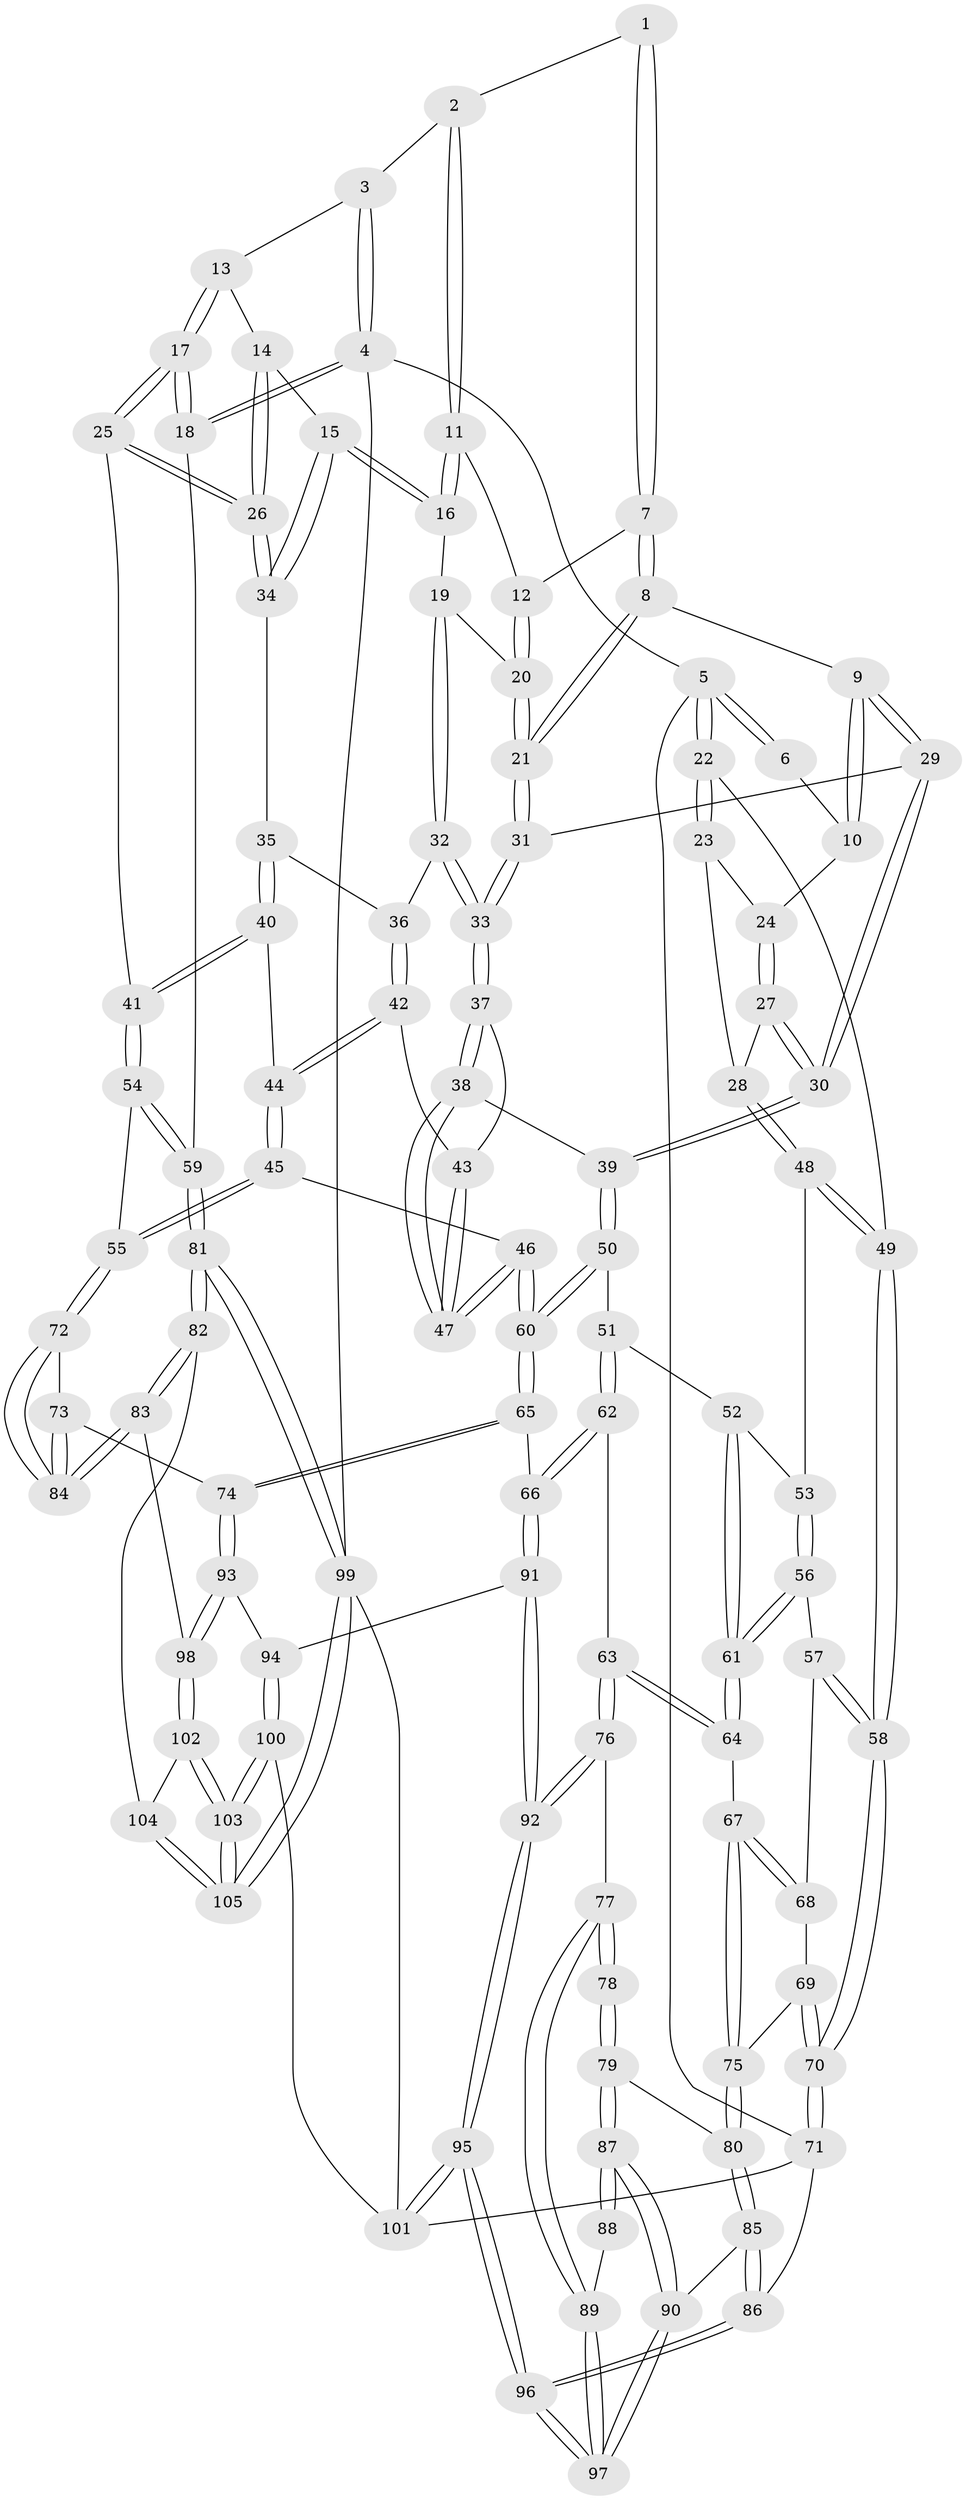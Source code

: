 // Generated by graph-tools (version 1.1) at 2025/27/03/09/25 03:27:04]
// undirected, 105 vertices, 259 edges
graph export_dot {
graph [start="1"]
  node [color=gray90,style=filled];
  1 [pos="+0.4859837146967759+0"];
  2 [pos="+0.7808550174872291+0"];
  3 [pos="+0.8404346186079575+0"];
  4 [pos="+1+0"];
  5 [pos="+0+0"];
  6 [pos="+0.2576335377581769+0"];
  7 [pos="+0.4939867264683332+0.0214545156369236"];
  8 [pos="+0.4864857691215333+0.05044525675883829"];
  9 [pos="+0.4552501435833557+0.09159803958784907"];
  10 [pos="+0.24661797623230505+0.007294923593332704"];
  11 [pos="+0.7127549608925089+0.01658654283585378"];
  12 [pos="+0.6677191980696098+0.055560750948360056"];
  13 [pos="+0.8992548673849564+0.01515610925790418"];
  14 [pos="+0.8515424227783002+0.09559866349834108"];
  15 [pos="+0.7941462687512917+0.14565267513802044"];
  16 [pos="+0.789503263852585+0.1421513984501353"];
  17 [pos="+1+0.2276687478189207"];
  18 [pos="+1+0.23200913991993274"];
  19 [pos="+0.7088151553913451+0.15293359181565286"];
  20 [pos="+0.6339341391751314+0.13352977974926722"];
  21 [pos="+0.6213056783346218+0.14473214868236148"];
  22 [pos="+0+0"];
  23 [pos="+0.0642368248248043+0.03222566286651797"];
  24 [pos="+0.2331859595374591+0.04543926185468851"];
  25 [pos="+1+0.23122443353775765"];
  26 [pos="+0.9627430557476077+0.17571502748817464"];
  27 [pos="+0.2230640388728428+0.1315736188771176"];
  28 [pos="+0.12084167917704501+0.20658860721653147"];
  29 [pos="+0.44112330560739693+0.14359401212693307"];
  30 [pos="+0.4015431803218003+0.2325012759160578"];
  31 [pos="+0.6146867585649336+0.17294496069328555"];
  32 [pos="+0.6872423351589939+0.2242093884512548"];
  33 [pos="+0.6137588711662152+0.262473084460761"];
  34 [pos="+0.7941761881078925+0.14577327703544818"];
  35 [pos="+0.7947661864428521+0.16518618694247927"];
  36 [pos="+0.7841596359792674+0.20373328275842023"];
  37 [pos="+0.6053884736474288+0.28365461722200674"];
  38 [pos="+0.599735195372544+0.29088119235481336"];
  39 [pos="+0.43195782098534613+0.3366973684979594"];
  40 [pos="+0.9969001470469254+0.2699448346226479"];
  41 [pos="+1+0.26235547124191155"];
  42 [pos="+0.7953198387968432+0.26275603000482267"];
  43 [pos="+0.7789035187648677+0.2856710691937065"];
  44 [pos="+0.9350086795524762+0.29840764802000586"];
  45 [pos="+0.7798022408340025+0.5053098914916648"];
  46 [pos="+0.7741109606639393+0.5031342889377858"];
  47 [pos="+0.7703247295108139+0.494168798812432"];
  48 [pos="+0.07003410294428396+0.26636413789754027"];
  49 [pos="+0+0.3184985168884522"];
  50 [pos="+0.4225269089627845+0.35772871771172343"];
  51 [pos="+0.41033236027416753+0.36700519542595517"];
  52 [pos="+0.3422907739740434+0.3815325642393823"];
  53 [pos="+0.15324995226930396+0.32769433505620554"];
  54 [pos="+0.9073979272235739+0.5499344480496604"];
  55 [pos="+0.8184799295519738+0.5403822766642831"];
  56 [pos="+0.16460466943835034+0.48792453352666615"];
  57 [pos="+0.09477678771373235+0.5037286977527732"];
  58 [pos="+0+0.3670280688048723"];
  59 [pos="+1+0.6414871298848266"];
  60 [pos="+0.6119083669217861+0.5603439757361258"];
  61 [pos="+0.22490941970721323+0.5215525774414171"];
  62 [pos="+0.3762440593629612+0.6687821994902616"];
  63 [pos="+0.3458564175908909+0.674651311858866"];
  64 [pos="+0.23454877636974542+0.6052931291818301"];
  65 [pos="+0.5738557399981494+0.6277800423942914"];
  66 [pos="+0.420275116272244+0.6851061735518539"];
  67 [pos="+0.16175953904930473+0.6308575990196619"];
  68 [pos="+0.10692106064909226+0.5829426670150456"];
  69 [pos="+0+0.6101265369068102"];
  70 [pos="+0+0.5375638645708967"];
  71 [pos="+0+0.8377360248366016"];
  72 [pos="+0.8106274183248525+0.6109557017682767"];
  73 [pos="+0.6572038066453061+0.7567596017372861"];
  74 [pos="+0.6485578722389492+0.7595681724100105"];
  75 [pos="+0.10454337731933115+0.7130929029676901"];
  76 [pos="+0.3175121030385738+0.7161583795812784"];
  77 [pos="+0.31262922696692935+0.720659752420604"];
  78 [pos="+0.2461590052646428+0.742918647976489"];
  79 [pos="+0.169930875860318+0.7581538649207856"];
  80 [pos="+0.10410507787129962+0.7220630392013243"];
  81 [pos="+1+0.7828983728529538"];
  82 [pos="+1+0.8184125307566561"];
  83 [pos="+0.8421489083004485+0.7800094533245134"];
  84 [pos="+0.833535640769258+0.765959266484599"];
  85 [pos="+0.039956963337055534+0.7987100000776992"];
  86 [pos="+0+0.8435505495310256"];
  87 [pos="+0.18561875837003963+0.8283819399567225"];
  88 [pos="+0.22003727282918228+0.8021393947463541"];
  89 [pos="+0.2743079969997793+0.8131630792780787"];
  90 [pos="+0.18618377330268437+0.8761380386169071"];
  91 [pos="+0.483580617419885+0.8569174826934914"];
  92 [pos="+0.37412712536988313+0.9771364388377692"];
  93 [pos="+0.6302593995629997+0.8378792413006457"];
  94 [pos="+0.577506789924302+0.8668498256864249"];
  95 [pos="+0.2730316270919924+1"];
  96 [pos="+0.2665546319112896+1"];
  97 [pos="+0.23169296916073792+0.9549455477555895"];
  98 [pos="+0.767153193205609+0.9142328913141096"];
  99 [pos="+1+1"];
  100 [pos="+0.6305604403954715+1"];
  101 [pos="+0.27582733782369234+1"];
  102 [pos="+0.783862692122443+0.9676371198451307"];
  103 [pos="+0.7485510748376848+1"];
  104 [pos="+0.9571230161075156+0.9099771468802081"];
  105 [pos="+0.8481686433938064+1"];
  1 -- 2;
  1 -- 7;
  1 -- 7;
  2 -- 3;
  2 -- 11;
  2 -- 11;
  3 -- 4;
  3 -- 4;
  3 -- 13;
  4 -- 5;
  4 -- 18;
  4 -- 18;
  4 -- 99;
  5 -- 6;
  5 -- 6;
  5 -- 22;
  5 -- 22;
  5 -- 71;
  6 -- 10;
  7 -- 8;
  7 -- 8;
  7 -- 12;
  8 -- 9;
  8 -- 21;
  8 -- 21;
  9 -- 10;
  9 -- 10;
  9 -- 29;
  9 -- 29;
  10 -- 24;
  11 -- 12;
  11 -- 16;
  11 -- 16;
  12 -- 20;
  12 -- 20;
  13 -- 14;
  13 -- 17;
  13 -- 17;
  14 -- 15;
  14 -- 26;
  14 -- 26;
  15 -- 16;
  15 -- 16;
  15 -- 34;
  15 -- 34;
  16 -- 19;
  17 -- 18;
  17 -- 18;
  17 -- 25;
  17 -- 25;
  18 -- 59;
  19 -- 20;
  19 -- 32;
  19 -- 32;
  20 -- 21;
  20 -- 21;
  21 -- 31;
  21 -- 31;
  22 -- 23;
  22 -- 23;
  22 -- 49;
  23 -- 24;
  23 -- 28;
  24 -- 27;
  24 -- 27;
  25 -- 26;
  25 -- 26;
  25 -- 41;
  26 -- 34;
  26 -- 34;
  27 -- 28;
  27 -- 30;
  27 -- 30;
  28 -- 48;
  28 -- 48;
  29 -- 30;
  29 -- 30;
  29 -- 31;
  30 -- 39;
  30 -- 39;
  31 -- 33;
  31 -- 33;
  32 -- 33;
  32 -- 33;
  32 -- 36;
  33 -- 37;
  33 -- 37;
  34 -- 35;
  35 -- 36;
  35 -- 40;
  35 -- 40;
  36 -- 42;
  36 -- 42;
  37 -- 38;
  37 -- 38;
  37 -- 43;
  38 -- 39;
  38 -- 47;
  38 -- 47;
  39 -- 50;
  39 -- 50;
  40 -- 41;
  40 -- 41;
  40 -- 44;
  41 -- 54;
  41 -- 54;
  42 -- 43;
  42 -- 44;
  42 -- 44;
  43 -- 47;
  43 -- 47;
  44 -- 45;
  44 -- 45;
  45 -- 46;
  45 -- 55;
  45 -- 55;
  46 -- 47;
  46 -- 47;
  46 -- 60;
  46 -- 60;
  48 -- 49;
  48 -- 49;
  48 -- 53;
  49 -- 58;
  49 -- 58;
  50 -- 51;
  50 -- 60;
  50 -- 60;
  51 -- 52;
  51 -- 62;
  51 -- 62;
  52 -- 53;
  52 -- 61;
  52 -- 61;
  53 -- 56;
  53 -- 56;
  54 -- 55;
  54 -- 59;
  54 -- 59;
  55 -- 72;
  55 -- 72;
  56 -- 57;
  56 -- 61;
  56 -- 61;
  57 -- 58;
  57 -- 58;
  57 -- 68;
  58 -- 70;
  58 -- 70;
  59 -- 81;
  59 -- 81;
  60 -- 65;
  60 -- 65;
  61 -- 64;
  61 -- 64;
  62 -- 63;
  62 -- 66;
  62 -- 66;
  63 -- 64;
  63 -- 64;
  63 -- 76;
  63 -- 76;
  64 -- 67;
  65 -- 66;
  65 -- 74;
  65 -- 74;
  66 -- 91;
  66 -- 91;
  67 -- 68;
  67 -- 68;
  67 -- 75;
  67 -- 75;
  68 -- 69;
  69 -- 70;
  69 -- 70;
  69 -- 75;
  70 -- 71;
  70 -- 71;
  71 -- 86;
  71 -- 101;
  72 -- 73;
  72 -- 84;
  72 -- 84;
  73 -- 74;
  73 -- 84;
  73 -- 84;
  74 -- 93;
  74 -- 93;
  75 -- 80;
  75 -- 80;
  76 -- 77;
  76 -- 92;
  76 -- 92;
  77 -- 78;
  77 -- 78;
  77 -- 89;
  77 -- 89;
  78 -- 79;
  78 -- 79;
  79 -- 80;
  79 -- 87;
  79 -- 87;
  80 -- 85;
  80 -- 85;
  81 -- 82;
  81 -- 82;
  81 -- 99;
  81 -- 99;
  82 -- 83;
  82 -- 83;
  82 -- 104;
  83 -- 84;
  83 -- 84;
  83 -- 98;
  85 -- 86;
  85 -- 86;
  85 -- 90;
  86 -- 96;
  86 -- 96;
  87 -- 88;
  87 -- 88;
  87 -- 90;
  87 -- 90;
  88 -- 89;
  89 -- 97;
  89 -- 97;
  90 -- 97;
  90 -- 97;
  91 -- 92;
  91 -- 92;
  91 -- 94;
  92 -- 95;
  92 -- 95;
  93 -- 94;
  93 -- 98;
  93 -- 98;
  94 -- 100;
  94 -- 100;
  95 -- 96;
  95 -- 96;
  95 -- 101;
  95 -- 101;
  96 -- 97;
  96 -- 97;
  98 -- 102;
  98 -- 102;
  99 -- 105;
  99 -- 105;
  99 -- 101;
  100 -- 101;
  100 -- 103;
  100 -- 103;
  102 -- 103;
  102 -- 103;
  102 -- 104;
  103 -- 105;
  103 -- 105;
  104 -- 105;
  104 -- 105;
}
